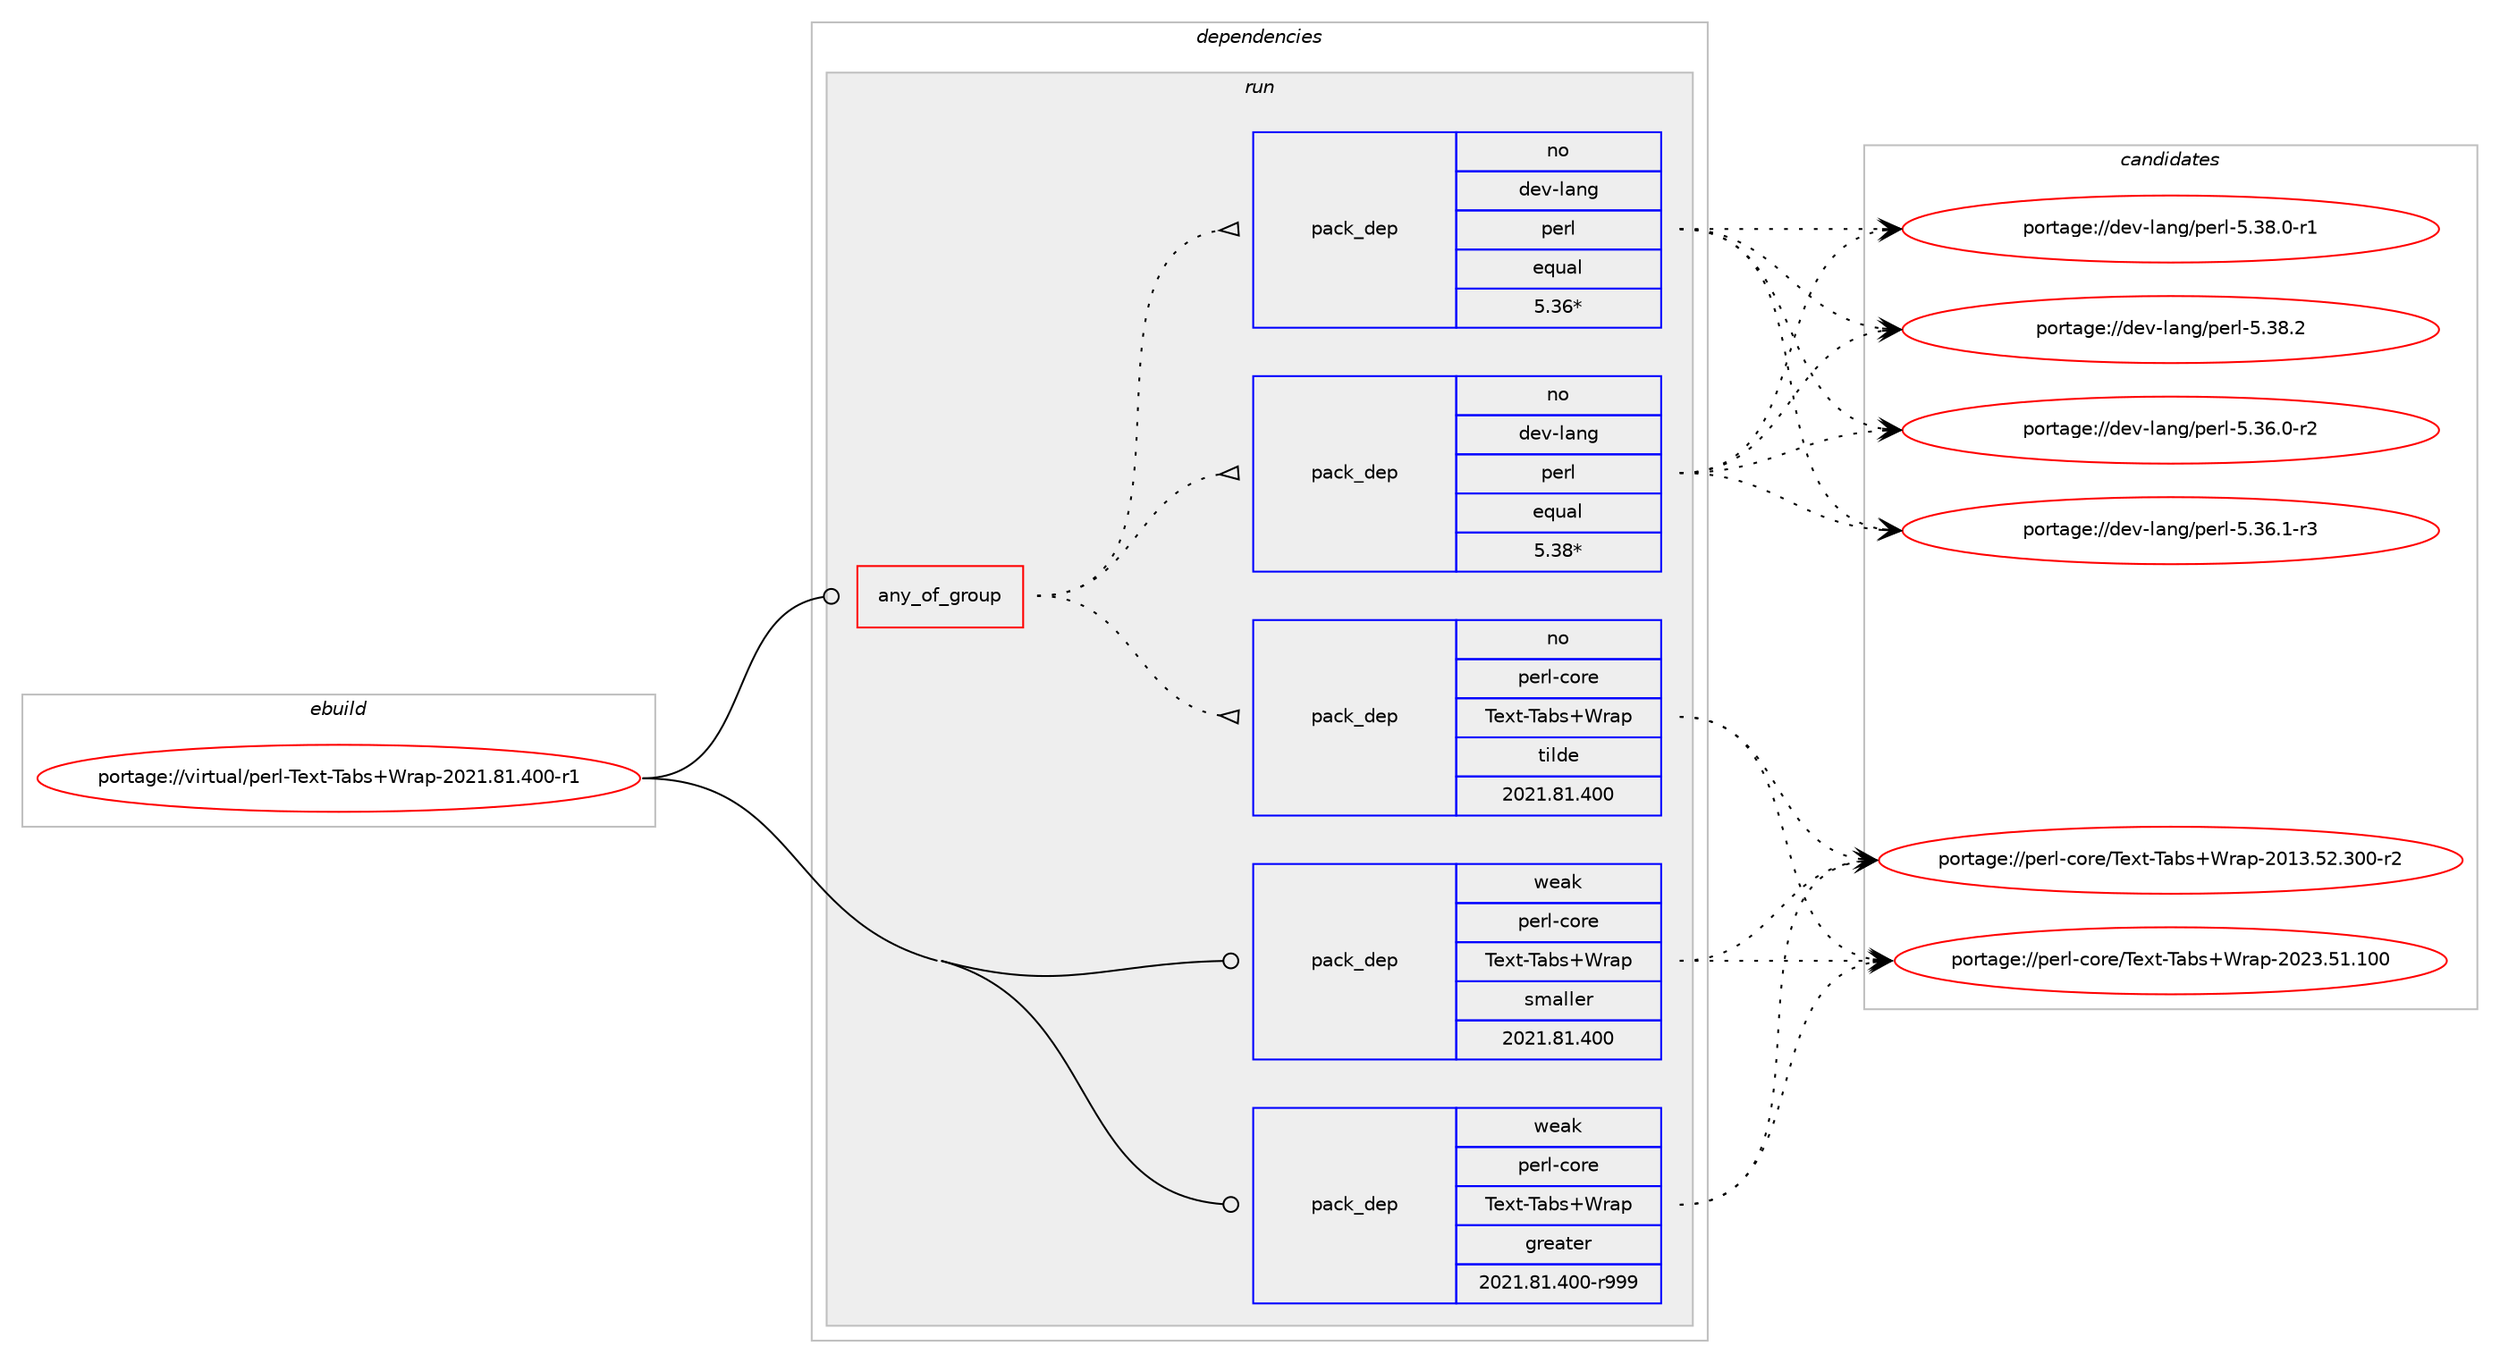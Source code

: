 digraph prolog {

# *************
# Graph options
# *************

newrank=true;
concentrate=true;
compound=true;
graph [rankdir=LR,fontname=Helvetica,fontsize=10,ranksep=1.5];#, ranksep=2.5, nodesep=0.2];
edge  [arrowhead=vee];
node  [fontname=Helvetica,fontsize=10];

# **********
# The ebuild
# **********

subgraph cluster_leftcol {
color=gray;
rank=same;
label=<<i>ebuild</i>>;
id [label="portage://virtual/perl-Text-Tabs+Wrap-2021.81.400-r1", color=red, width=4, href="../virtual/perl-Text-Tabs+Wrap-2021.81.400-r1.svg"];
}

# ****************
# The dependencies
# ****************

subgraph cluster_midcol {
color=gray;
label=<<i>dependencies</i>>;
subgraph cluster_compile {
fillcolor="#eeeeee";
style=filled;
label=<<i>compile</i>>;
}
subgraph cluster_compileandrun {
fillcolor="#eeeeee";
style=filled;
label=<<i>compile and run</i>>;
}
subgraph cluster_run {
fillcolor="#eeeeee";
style=filled;
label=<<i>run</i>>;
subgraph any40 {
dependency456 [label=<<TABLE BORDER="0" CELLBORDER="1" CELLSPACING="0" CELLPADDING="4"><TR><TD CELLPADDING="10">any_of_group</TD></TR></TABLE>>, shape=none, color=red];subgraph pack316 {
dependency457 [label=<<TABLE BORDER="0" CELLBORDER="1" CELLSPACING="0" CELLPADDING="4" WIDTH="220"><TR><TD ROWSPAN="6" CELLPADDING="30">pack_dep</TD></TR><TR><TD WIDTH="110">no</TD></TR><TR><TD>dev-lang</TD></TR><TR><TD>perl</TD></TR><TR><TD>equal</TD></TR><TR><TD>5.38*</TD></TR></TABLE>>, shape=none, color=blue];
}
dependency456:e -> dependency457:w [weight=20,style="dotted",arrowhead="oinv"];
subgraph pack317 {
dependency458 [label=<<TABLE BORDER="0" CELLBORDER="1" CELLSPACING="0" CELLPADDING="4" WIDTH="220"><TR><TD ROWSPAN="6" CELLPADDING="30">pack_dep</TD></TR><TR><TD WIDTH="110">no</TD></TR><TR><TD>dev-lang</TD></TR><TR><TD>perl</TD></TR><TR><TD>equal</TD></TR><TR><TD>5.36*</TD></TR></TABLE>>, shape=none, color=blue];
}
dependency456:e -> dependency458:w [weight=20,style="dotted",arrowhead="oinv"];
subgraph pack318 {
dependency459 [label=<<TABLE BORDER="0" CELLBORDER="1" CELLSPACING="0" CELLPADDING="4" WIDTH="220"><TR><TD ROWSPAN="6" CELLPADDING="30">pack_dep</TD></TR><TR><TD WIDTH="110">no</TD></TR><TR><TD>perl-core</TD></TR><TR><TD>Text-Tabs+Wrap</TD></TR><TR><TD>tilde</TD></TR><TR><TD>2021.81.400</TD></TR></TABLE>>, shape=none, color=blue];
}
dependency456:e -> dependency459:w [weight=20,style="dotted",arrowhead="oinv"];
}
id:e -> dependency456:w [weight=20,style="solid",arrowhead="odot"];
# *** BEGIN UNKNOWN DEPENDENCY TYPE (TODO) ***
# id -> package_dependency(portage://virtual/perl-Text-Tabs+Wrap-2021.81.400-r1,run,no,dev-lang,perl,none,[,,],any_same_slot,[])
# *** END UNKNOWN DEPENDENCY TYPE (TODO) ***

subgraph pack319 {
dependency460 [label=<<TABLE BORDER="0" CELLBORDER="1" CELLSPACING="0" CELLPADDING="4" WIDTH="220"><TR><TD ROWSPAN="6" CELLPADDING="30">pack_dep</TD></TR><TR><TD WIDTH="110">weak</TD></TR><TR><TD>perl-core</TD></TR><TR><TD>Text-Tabs+Wrap</TD></TR><TR><TD>greater</TD></TR><TR><TD>2021.81.400-r999</TD></TR></TABLE>>, shape=none, color=blue];
}
id:e -> dependency460:w [weight=20,style="solid",arrowhead="odot"];
subgraph pack320 {
dependency461 [label=<<TABLE BORDER="0" CELLBORDER="1" CELLSPACING="0" CELLPADDING="4" WIDTH="220"><TR><TD ROWSPAN="6" CELLPADDING="30">pack_dep</TD></TR><TR><TD WIDTH="110">weak</TD></TR><TR><TD>perl-core</TD></TR><TR><TD>Text-Tabs+Wrap</TD></TR><TR><TD>smaller</TD></TR><TR><TD>2021.81.400</TD></TR></TABLE>>, shape=none, color=blue];
}
id:e -> dependency461:w [weight=20,style="solid",arrowhead="odot"];
}
}

# **************
# The candidates
# **************

subgraph cluster_choices {
rank=same;
color=gray;
label=<<i>candidates</i>>;

subgraph choice316 {
color=black;
nodesep=1;
choice100101118451089711010347112101114108455346515446484511450 [label="portage://dev-lang/perl-5.36.0-r2", color=red, width=4,href="../dev-lang/perl-5.36.0-r2.svg"];
choice100101118451089711010347112101114108455346515446494511451 [label="portage://dev-lang/perl-5.36.1-r3", color=red, width=4,href="../dev-lang/perl-5.36.1-r3.svg"];
choice100101118451089711010347112101114108455346515646484511449 [label="portage://dev-lang/perl-5.38.0-r1", color=red, width=4,href="../dev-lang/perl-5.38.0-r1.svg"];
choice10010111845108971101034711210111410845534651564650 [label="portage://dev-lang/perl-5.38.2", color=red, width=4,href="../dev-lang/perl-5.38.2.svg"];
dependency457:e -> choice100101118451089711010347112101114108455346515446484511450:w [style=dotted,weight="100"];
dependency457:e -> choice100101118451089711010347112101114108455346515446494511451:w [style=dotted,weight="100"];
dependency457:e -> choice100101118451089711010347112101114108455346515646484511449:w [style=dotted,weight="100"];
dependency457:e -> choice10010111845108971101034711210111410845534651564650:w [style=dotted,weight="100"];
}
subgraph choice317 {
color=black;
nodesep=1;
choice100101118451089711010347112101114108455346515446484511450 [label="portage://dev-lang/perl-5.36.0-r2", color=red, width=4,href="../dev-lang/perl-5.36.0-r2.svg"];
choice100101118451089711010347112101114108455346515446494511451 [label="portage://dev-lang/perl-5.36.1-r3", color=red, width=4,href="../dev-lang/perl-5.36.1-r3.svg"];
choice100101118451089711010347112101114108455346515646484511449 [label="portage://dev-lang/perl-5.38.0-r1", color=red, width=4,href="../dev-lang/perl-5.38.0-r1.svg"];
choice10010111845108971101034711210111410845534651564650 [label="portage://dev-lang/perl-5.38.2", color=red, width=4,href="../dev-lang/perl-5.38.2.svg"];
dependency458:e -> choice100101118451089711010347112101114108455346515446484511450:w [style=dotted,weight="100"];
dependency458:e -> choice100101118451089711010347112101114108455346515446494511451:w [style=dotted,weight="100"];
dependency458:e -> choice100101118451089711010347112101114108455346515646484511449:w [style=dotted,weight="100"];
dependency458:e -> choice10010111845108971101034711210111410845534651564650:w [style=dotted,weight="100"];
}
subgraph choice318 {
color=black;
nodesep=1;
choice11210111410845991111141014784101120116458497981154387114971124550484951465350465148484511450 [label="portage://perl-core/Text-Tabs+Wrap-2013.52.300-r2", color=red, width=4,href="../perl-core/Text-Tabs+Wrap-2013.52.300-r2.svg"];
choice1121011141084599111114101478410112011645849798115438711497112455048505146534946494848 [label="portage://perl-core/Text-Tabs+Wrap-2023.51.100", color=red, width=4,href="../perl-core/Text-Tabs+Wrap-2023.51.100.svg"];
dependency459:e -> choice11210111410845991111141014784101120116458497981154387114971124550484951465350465148484511450:w [style=dotted,weight="100"];
dependency459:e -> choice1121011141084599111114101478410112011645849798115438711497112455048505146534946494848:w [style=dotted,weight="100"];
}
subgraph choice319 {
color=black;
nodesep=1;
choice11210111410845991111141014784101120116458497981154387114971124550484951465350465148484511450 [label="portage://perl-core/Text-Tabs+Wrap-2013.52.300-r2", color=red, width=4,href="../perl-core/Text-Tabs+Wrap-2013.52.300-r2.svg"];
choice1121011141084599111114101478410112011645849798115438711497112455048505146534946494848 [label="portage://perl-core/Text-Tabs+Wrap-2023.51.100", color=red, width=4,href="../perl-core/Text-Tabs+Wrap-2023.51.100.svg"];
dependency460:e -> choice11210111410845991111141014784101120116458497981154387114971124550484951465350465148484511450:w [style=dotted,weight="100"];
dependency460:e -> choice1121011141084599111114101478410112011645849798115438711497112455048505146534946494848:w [style=dotted,weight="100"];
}
subgraph choice320 {
color=black;
nodesep=1;
choice11210111410845991111141014784101120116458497981154387114971124550484951465350465148484511450 [label="portage://perl-core/Text-Tabs+Wrap-2013.52.300-r2", color=red, width=4,href="../perl-core/Text-Tabs+Wrap-2013.52.300-r2.svg"];
choice1121011141084599111114101478410112011645849798115438711497112455048505146534946494848 [label="portage://perl-core/Text-Tabs+Wrap-2023.51.100", color=red, width=4,href="../perl-core/Text-Tabs+Wrap-2023.51.100.svg"];
dependency461:e -> choice11210111410845991111141014784101120116458497981154387114971124550484951465350465148484511450:w [style=dotted,weight="100"];
dependency461:e -> choice1121011141084599111114101478410112011645849798115438711497112455048505146534946494848:w [style=dotted,weight="100"];
}
}

}
